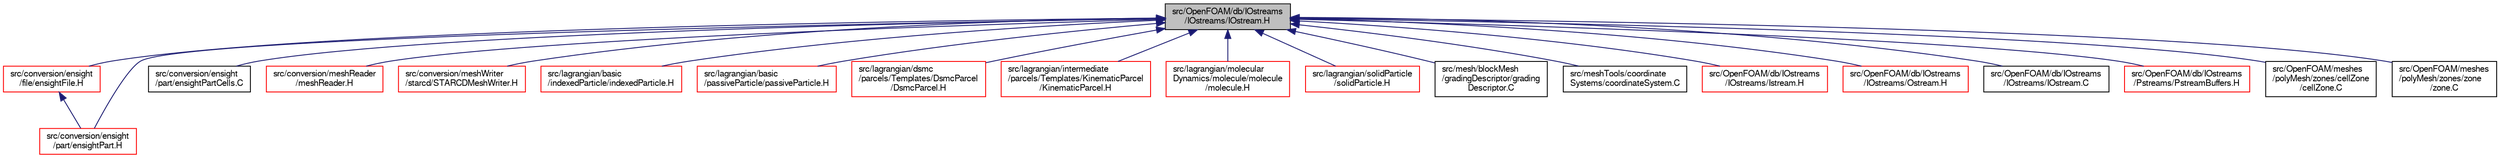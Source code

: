 digraph "src/OpenFOAM/db/IOstreams/IOstreams/IOstream.H"
{
  bgcolor="transparent";
  edge [fontname="FreeSans",fontsize="10",labelfontname="FreeSans",labelfontsize="10"];
  node [fontname="FreeSans",fontsize="10",shape=record];
  Node29 [label="src/OpenFOAM/db/IOstreams\l/IOstreams/IOstream.H",height=0.2,width=0.4,color="black", fillcolor="grey75", style="filled", fontcolor="black"];
  Node29 -> Node30 [dir="back",color="midnightblue",fontsize="10",style="solid",fontname="FreeSans"];
  Node30 [label="src/conversion/ensight\l/file/ensightFile.H",height=0.2,width=0.4,color="red",URL="$a00140.html"];
  Node30 -> Node34 [dir="back",color="midnightblue",fontsize="10",style="solid",fontname="FreeSans"];
  Node34 [label="src/conversion/ensight\l/part/ensightPart.H",height=0.2,width=0.4,color="red",URL="$a00152.html"];
  Node29 -> Node34 [dir="back",color="midnightblue",fontsize="10",style="solid",fontname="FreeSans"];
  Node29 -> Node37 [dir="back",color="midnightblue",fontsize="10",style="solid",fontname="FreeSans"];
  Node37 [label="src/conversion/ensight\l/part/ensightPartCells.C",height=0.2,width=0.4,color="black",URL="$a00155.html"];
  Node29 -> Node47 [dir="back",color="midnightblue",fontsize="10",style="solid",fontname="FreeSans"];
  Node47 [label="src/conversion/meshReader\l/meshReader.H",height=0.2,width=0.4,color="red",URL="$a00194.html"];
  Node29 -> Node55 [dir="back",color="midnightblue",fontsize="10",style="solid",fontname="FreeSans"];
  Node55 [label="src/conversion/meshWriter\l/starcd/STARCDMeshWriter.H",height=0.2,width=0.4,color="red",URL="$a00227.html"];
  Node29 -> Node57 [dir="back",color="midnightblue",fontsize="10",style="solid",fontname="FreeSans"];
  Node57 [label="src/lagrangian/basic\l/indexedParticle/indexedParticle.H",height=0.2,width=0.4,color="red",URL="$a04853.html"];
  Node29 -> Node61 [dir="back",color="midnightblue",fontsize="10",style="solid",fontname="FreeSans"];
  Node61 [label="src/lagrangian/basic\l/passiveParticle/passiveParticle.H",height=0.2,width=0.4,color="red",URL="$a04904.html"];
  Node29 -> Node75 [dir="back",color="midnightblue",fontsize="10",style="solid",fontname="FreeSans"];
  Node75 [label="src/lagrangian/dsmc\l/parcels/Templates/DsmcParcel\l/DsmcParcel.H",height=0.2,width=0.4,color="red",URL="$a05054.html"];
  Node29 -> Node86 [dir="back",color="midnightblue",fontsize="10",style="solid",fontname="FreeSans"];
  Node86 [label="src/lagrangian/intermediate\l/parcels/Templates/KinematicParcel\l/KinematicParcel.H",height=0.2,width=0.4,color="red",URL="$a05441.html"];
  Node29 -> Node129 [dir="back",color="midnightblue",fontsize="10",style="solid",fontname="FreeSans"];
  Node129 [label="src/lagrangian/molecular\lDynamics/molecule/molecule\l/molecule.H",height=0.2,width=0.4,color="red",URL="$a06440.html"];
  Node29 -> Node135 [dir="back",color="midnightblue",fontsize="10",style="solid",fontname="FreeSans"];
  Node135 [label="src/lagrangian/solidParticle\l/solidParticle.H",height=0.2,width=0.4,color="red",URL="$a06629.html"];
  Node29 -> Node140 [dir="back",color="midnightblue",fontsize="10",style="solid",fontname="FreeSans"];
  Node140 [label="src/mesh/blockMesh\l/gradingDescriptor/grading\lDescriptor.C",height=0.2,width=0.4,color="black",URL="$a07085.html"];
  Node29 -> Node141 [dir="back",color="midnightblue",fontsize="10",style="solid",fontname="FreeSans"];
  Node141 [label="src/meshTools/coordinate\lSystems/coordinateSystem.C",height=0.2,width=0.4,color="black",URL="$a07517.html"];
  Node29 -> Node142 [dir="back",color="midnightblue",fontsize="10",style="solid",fontname="FreeSans"];
  Node142 [label="src/OpenFOAM/db/IOstreams\l/IOstreams/Istream.H",height=0.2,width=0.4,color="red",URL="$a09092.html"];
  Node29 -> Node5057 [dir="back",color="midnightblue",fontsize="10",style="solid",fontname="FreeSans"];
  Node5057 [label="src/OpenFOAM/db/IOstreams\l/IOstreams/Ostream.H",height=0.2,width=0.4,color="red",URL="$a09098.html"];
  Node29 -> Node5672 [dir="back",color="midnightblue",fontsize="10",style="solid",fontname="FreeSans"];
  Node5672 [label="src/OpenFOAM/db/IOstreams\l/IOstreams/IOstream.C",height=0.2,width=0.4,color="black",URL="$a09083.html"];
  Node29 -> Node5152 [dir="back",color="midnightblue",fontsize="10",style="solid",fontname="FreeSans"];
  Node5152 [label="src/OpenFOAM/db/IOstreams\l/Pstreams/PstreamBuffers.H",height=0.2,width=0.4,color="red",URL="$a09140.html"];
  Node29 -> Node2805 [dir="back",color="midnightblue",fontsize="10",style="solid",fontname="FreeSans"];
  Node2805 [label="src/OpenFOAM/meshes\l/polyMesh/zones/cellZone\l/cellZone.C",height=0.2,width=0.4,color="black",URL="$a11774.html"];
  Node29 -> Node4646 [dir="back",color="midnightblue",fontsize="10",style="solid",fontname="FreeSans"];
  Node4646 [label="src/OpenFOAM/meshes\l/polyMesh/zones/zone\l/zone.C",height=0.2,width=0.4,color="black",URL="$a11813.html"];
}
